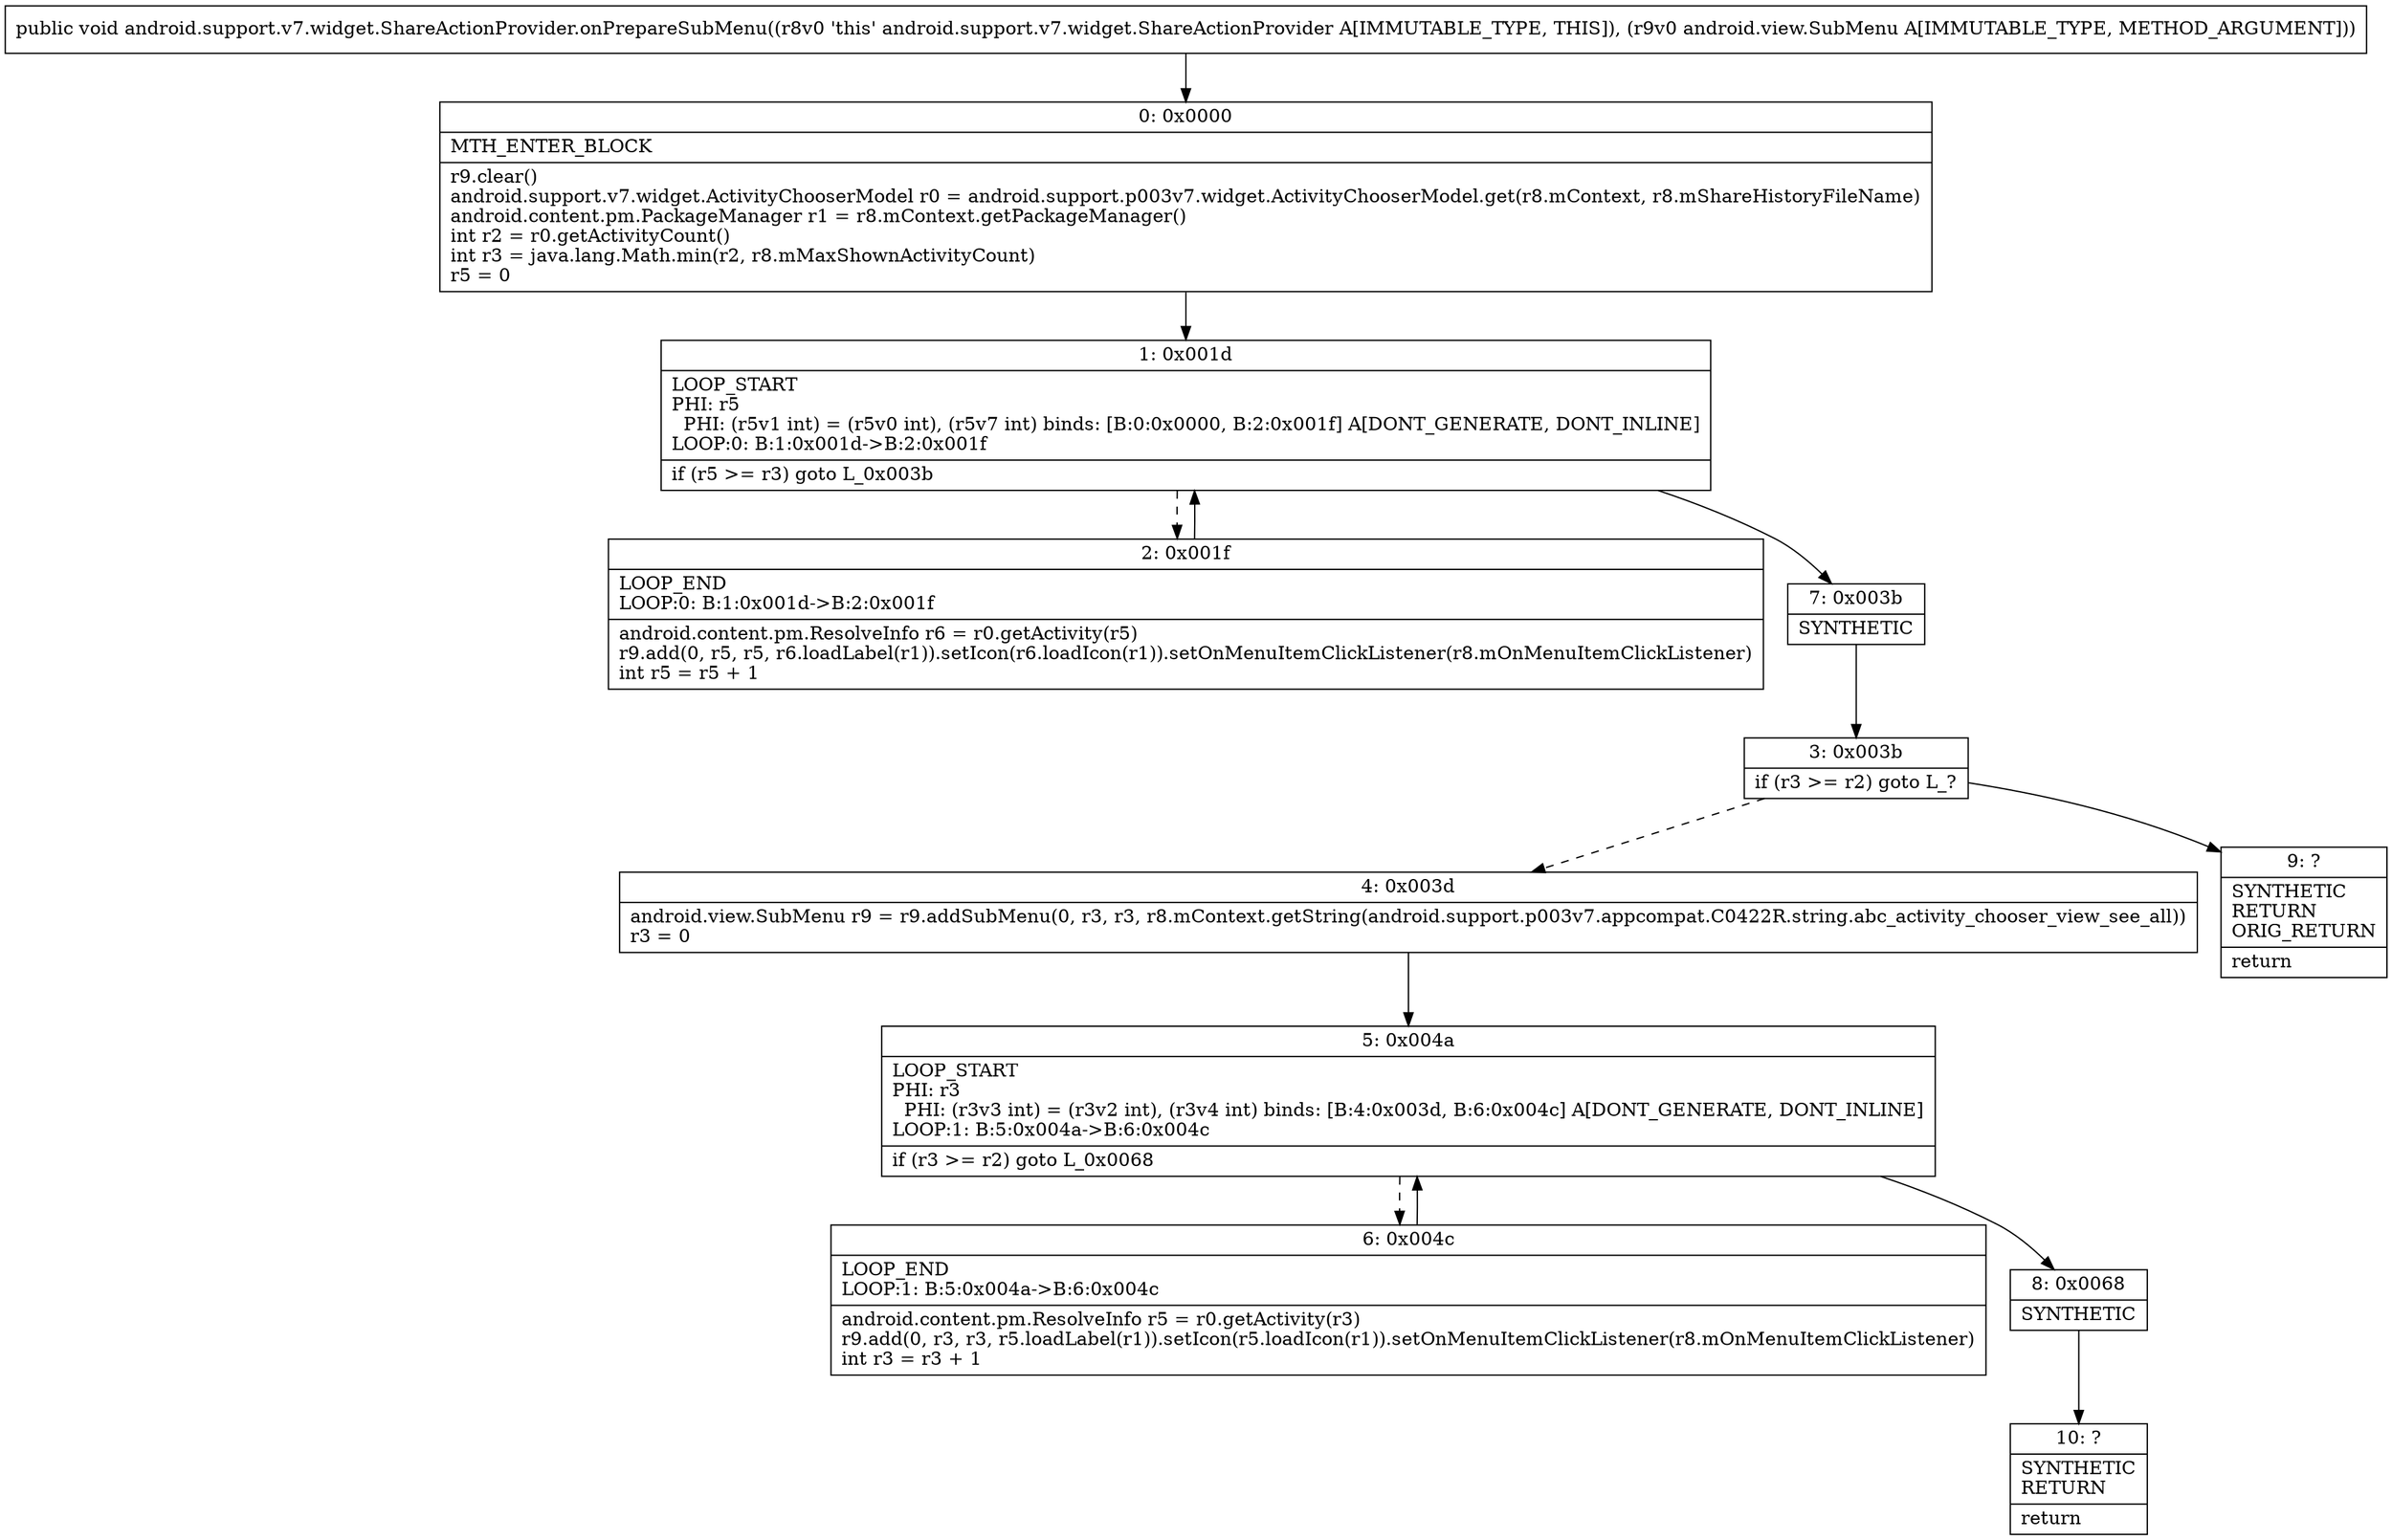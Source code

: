 digraph "CFG forandroid.support.v7.widget.ShareActionProvider.onPrepareSubMenu(Landroid\/view\/SubMenu;)V" {
Node_0 [shape=record,label="{0\:\ 0x0000|MTH_ENTER_BLOCK\l|r9.clear()\landroid.support.v7.widget.ActivityChooserModel r0 = android.support.p003v7.widget.ActivityChooserModel.get(r8.mContext, r8.mShareHistoryFileName)\landroid.content.pm.PackageManager r1 = r8.mContext.getPackageManager()\lint r2 = r0.getActivityCount()\lint r3 = java.lang.Math.min(r2, r8.mMaxShownActivityCount)\lr5 = 0\l}"];
Node_1 [shape=record,label="{1\:\ 0x001d|LOOP_START\lPHI: r5 \l  PHI: (r5v1 int) = (r5v0 int), (r5v7 int) binds: [B:0:0x0000, B:2:0x001f] A[DONT_GENERATE, DONT_INLINE]\lLOOP:0: B:1:0x001d\-\>B:2:0x001f\l|if (r5 \>= r3) goto L_0x003b\l}"];
Node_2 [shape=record,label="{2\:\ 0x001f|LOOP_END\lLOOP:0: B:1:0x001d\-\>B:2:0x001f\l|android.content.pm.ResolveInfo r6 = r0.getActivity(r5)\lr9.add(0, r5, r5, r6.loadLabel(r1)).setIcon(r6.loadIcon(r1)).setOnMenuItemClickListener(r8.mOnMenuItemClickListener)\lint r5 = r5 + 1\l}"];
Node_3 [shape=record,label="{3\:\ 0x003b|if (r3 \>= r2) goto L_?\l}"];
Node_4 [shape=record,label="{4\:\ 0x003d|android.view.SubMenu r9 = r9.addSubMenu(0, r3, r3, r8.mContext.getString(android.support.p003v7.appcompat.C0422R.string.abc_activity_chooser_view_see_all))\lr3 = 0\l}"];
Node_5 [shape=record,label="{5\:\ 0x004a|LOOP_START\lPHI: r3 \l  PHI: (r3v3 int) = (r3v2 int), (r3v4 int) binds: [B:4:0x003d, B:6:0x004c] A[DONT_GENERATE, DONT_INLINE]\lLOOP:1: B:5:0x004a\-\>B:6:0x004c\l|if (r3 \>= r2) goto L_0x0068\l}"];
Node_6 [shape=record,label="{6\:\ 0x004c|LOOP_END\lLOOP:1: B:5:0x004a\-\>B:6:0x004c\l|android.content.pm.ResolveInfo r5 = r0.getActivity(r3)\lr9.add(0, r3, r3, r5.loadLabel(r1)).setIcon(r5.loadIcon(r1)).setOnMenuItemClickListener(r8.mOnMenuItemClickListener)\lint r3 = r3 + 1\l}"];
Node_7 [shape=record,label="{7\:\ 0x003b|SYNTHETIC\l}"];
Node_8 [shape=record,label="{8\:\ 0x0068|SYNTHETIC\l}"];
Node_9 [shape=record,label="{9\:\ ?|SYNTHETIC\lRETURN\lORIG_RETURN\l|return\l}"];
Node_10 [shape=record,label="{10\:\ ?|SYNTHETIC\lRETURN\l|return\l}"];
MethodNode[shape=record,label="{public void android.support.v7.widget.ShareActionProvider.onPrepareSubMenu((r8v0 'this' android.support.v7.widget.ShareActionProvider A[IMMUTABLE_TYPE, THIS]), (r9v0 android.view.SubMenu A[IMMUTABLE_TYPE, METHOD_ARGUMENT])) }"];
MethodNode -> Node_0;
Node_0 -> Node_1;
Node_1 -> Node_2[style=dashed];
Node_1 -> Node_7;
Node_2 -> Node_1;
Node_3 -> Node_4[style=dashed];
Node_3 -> Node_9;
Node_4 -> Node_5;
Node_5 -> Node_6[style=dashed];
Node_5 -> Node_8;
Node_6 -> Node_5;
Node_7 -> Node_3;
Node_8 -> Node_10;
}

